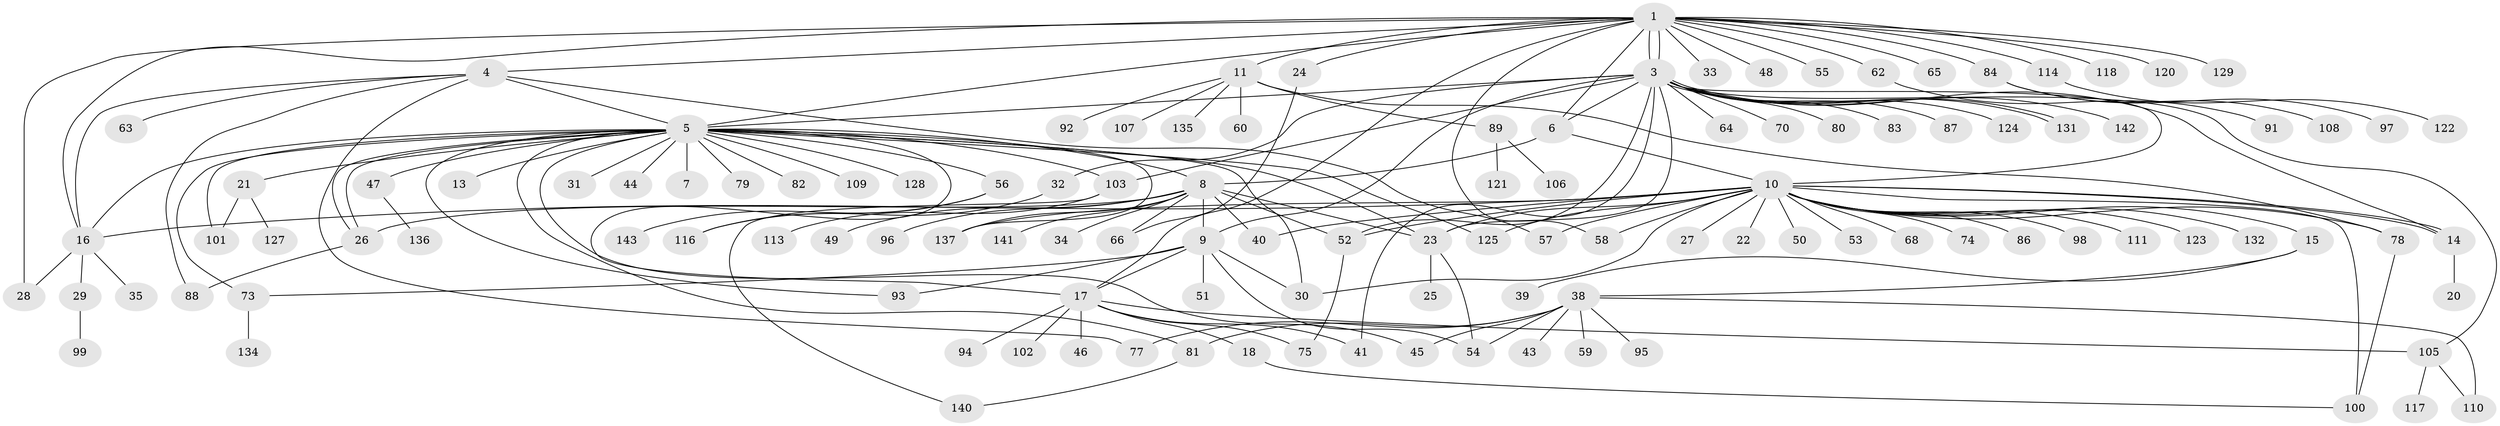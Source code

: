 // Generated by graph-tools (version 1.1) at 2025/51/02/27/25 19:51:56]
// undirected, 120 vertices, 170 edges
graph export_dot {
graph [start="1"]
  node [color=gray90,style=filled];
  1 [super="+2"];
  3 [super="+90"];
  4 [super="+133"];
  5 [super="+36"];
  6 [super="+61"];
  7;
  8 [super="+130"];
  9 [super="+19"];
  10 [super="+12"];
  11 [super="+76"];
  13;
  14;
  15;
  16;
  17 [super="+42"];
  18;
  20;
  21;
  22;
  23 [super="+71"];
  24;
  25;
  26 [super="+72"];
  27 [super="+67"];
  28;
  29 [super="+37"];
  30;
  31;
  32;
  33;
  34;
  35;
  38 [super="+115"];
  39;
  40;
  41;
  43;
  44 [super="+138"];
  45;
  46;
  47;
  48;
  49;
  50;
  51;
  52;
  53;
  54 [super="+112"];
  55;
  56 [super="+69"];
  57;
  58;
  59;
  60;
  62;
  63;
  64;
  65;
  66;
  68;
  70;
  73 [super="+104"];
  74;
  75;
  77 [super="+126"];
  78;
  79;
  80;
  81;
  82;
  83;
  84 [super="+85"];
  86;
  87;
  88;
  89;
  91;
  92;
  93;
  94;
  95;
  96;
  97;
  98;
  99;
  100 [super="+139"];
  101;
  102;
  103;
  105;
  106;
  107;
  108;
  109;
  110 [super="+119"];
  111;
  113;
  114;
  116;
  117;
  118;
  120;
  121;
  122;
  123;
  124;
  125;
  127;
  128;
  129;
  131;
  132;
  134;
  135;
  136;
  137;
  140;
  141;
  142;
  143;
  1 -- 3;
  1 -- 3;
  1 -- 4 [weight=2];
  1 -- 5;
  1 -- 11;
  1 -- 16;
  1 -- 24;
  1 -- 33;
  1 -- 48;
  1 -- 55;
  1 -- 58;
  1 -- 65;
  1 -- 84;
  1 -- 118;
  1 -- 120;
  1 -- 129;
  1 -- 17;
  1 -- 114;
  1 -- 6;
  1 -- 28;
  1 -- 62;
  3 -- 5 [weight=2];
  3 -- 6;
  3 -- 9;
  3 -- 10;
  3 -- 14;
  3 -- 32;
  3 -- 41;
  3 -- 52;
  3 -- 64;
  3 -- 70;
  3 -- 80;
  3 -- 83;
  3 -- 87;
  3 -- 103;
  3 -- 105;
  3 -- 124;
  3 -- 131;
  3 -- 131;
  3 -- 142;
  3 -- 23;
  4 -- 5;
  4 -- 16;
  4 -- 57;
  4 -- 63;
  4 -- 77;
  4 -- 88;
  5 -- 7;
  5 -- 8;
  5 -- 13;
  5 -- 16;
  5 -- 17;
  5 -- 21;
  5 -- 26;
  5 -- 26;
  5 -- 30;
  5 -- 31;
  5 -- 44;
  5 -- 45;
  5 -- 47;
  5 -- 56;
  5 -- 73 [weight=2];
  5 -- 79;
  5 -- 81;
  5 -- 82;
  5 -- 93;
  5 -- 101;
  5 -- 125;
  5 -- 128;
  5 -- 137;
  5 -- 23;
  5 -- 109;
  5 -- 103;
  6 -- 10;
  6 -- 8;
  8 -- 9 [weight=2];
  8 -- 23;
  8 -- 26;
  8 -- 34;
  8 -- 40;
  8 -- 49;
  8 -- 52;
  8 -- 66;
  8 -- 96;
  8 -- 137;
  8 -- 141;
  9 -- 73;
  9 -- 51;
  9 -- 54;
  9 -- 93;
  9 -- 30;
  9 -- 17;
  10 -- 14;
  10 -- 14;
  10 -- 16;
  10 -- 22;
  10 -- 27;
  10 -- 50;
  10 -- 52;
  10 -- 57;
  10 -- 58;
  10 -- 68;
  10 -- 78;
  10 -- 86;
  10 -- 111;
  10 -- 125;
  10 -- 132;
  10 -- 137;
  10 -- 23;
  10 -- 98;
  10 -- 100;
  10 -- 40;
  10 -- 74;
  10 -- 15;
  10 -- 53;
  10 -- 123;
  10 -- 30;
  11 -- 60;
  11 -- 78;
  11 -- 107;
  11 -- 135;
  11 -- 89;
  11 -- 92;
  14 -- 20;
  15 -- 38;
  15 -- 39;
  16 -- 28;
  16 -- 29;
  16 -- 35;
  17 -- 18;
  17 -- 41;
  17 -- 46;
  17 -- 75;
  17 -- 94;
  17 -- 102;
  17 -- 105;
  18 -- 100;
  21 -- 101;
  21 -- 127;
  23 -- 25;
  23 -- 54;
  24 -- 66;
  26 -- 88;
  29 -- 99;
  32 -- 116;
  38 -- 43;
  38 -- 45;
  38 -- 54;
  38 -- 59;
  38 -- 77;
  38 -- 81;
  38 -- 95;
  38 -- 110;
  47 -- 136;
  52 -- 75;
  56 -- 116;
  56 -- 143;
  62 -- 91;
  73 -- 134;
  78 -- 100;
  81 -- 140;
  84 -- 97;
  84 -- 108;
  89 -- 106;
  89 -- 121;
  103 -- 113;
  103 -- 140;
  105 -- 110;
  105 -- 117;
  114 -- 122;
}
